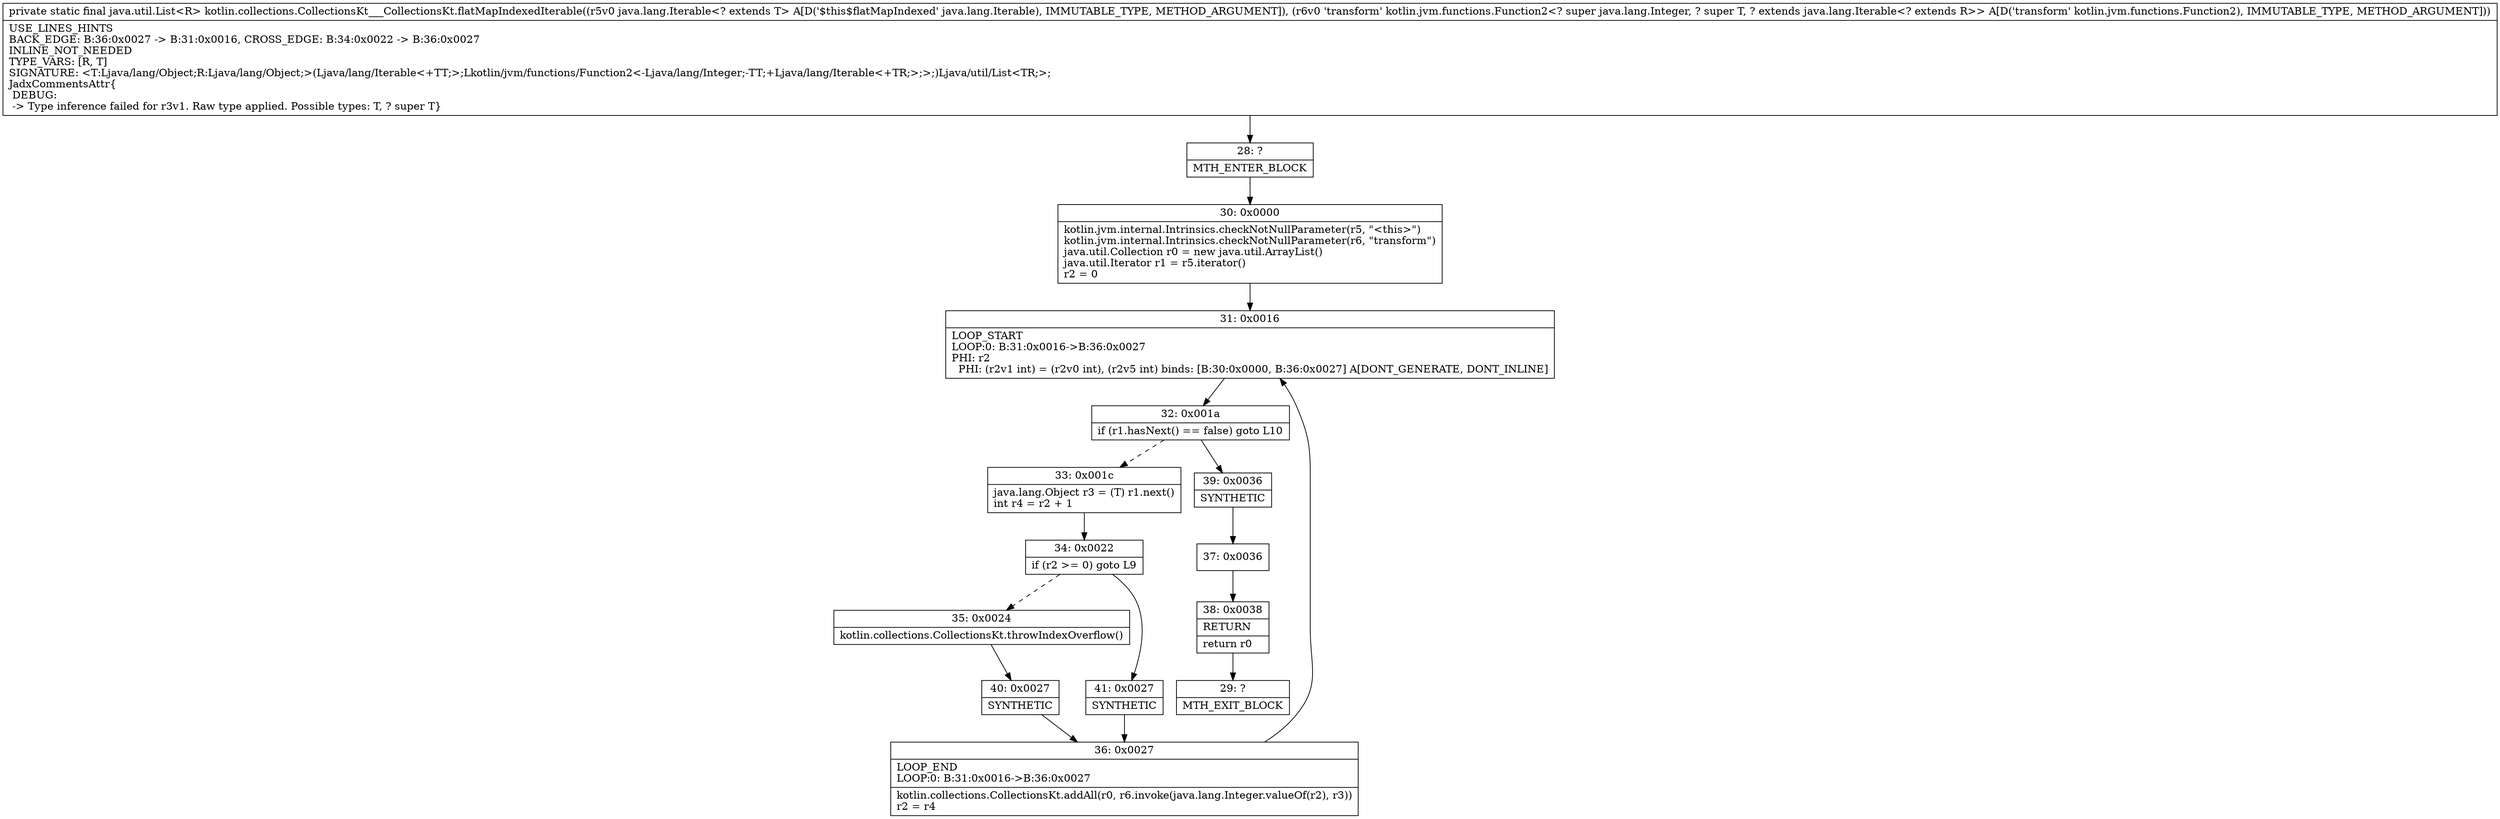 digraph "CFG forkotlin.collections.CollectionsKt___CollectionsKt.flatMapIndexedIterable(Ljava\/lang\/Iterable;Lkotlin\/jvm\/functions\/Function2;)Ljava\/util\/List;" {
Node_28 [shape=record,label="{28\:\ ?|MTH_ENTER_BLOCK\l}"];
Node_30 [shape=record,label="{30\:\ 0x0000|kotlin.jvm.internal.Intrinsics.checkNotNullParameter(r5, \"\<this\>\")\lkotlin.jvm.internal.Intrinsics.checkNotNullParameter(r6, \"transform\")\ljava.util.Collection r0 = new java.util.ArrayList()\ljava.util.Iterator r1 = r5.iterator()\lr2 = 0\l}"];
Node_31 [shape=record,label="{31\:\ 0x0016|LOOP_START\lLOOP:0: B:31:0x0016\-\>B:36:0x0027\lPHI: r2 \l  PHI: (r2v1 int) = (r2v0 int), (r2v5 int) binds: [B:30:0x0000, B:36:0x0027] A[DONT_GENERATE, DONT_INLINE]\l}"];
Node_32 [shape=record,label="{32\:\ 0x001a|if (r1.hasNext() == false) goto L10\l}"];
Node_33 [shape=record,label="{33\:\ 0x001c|java.lang.Object r3 = (T) r1.next()\lint r4 = r2 + 1\l}"];
Node_34 [shape=record,label="{34\:\ 0x0022|if (r2 \>= 0) goto L9\l}"];
Node_35 [shape=record,label="{35\:\ 0x0024|kotlin.collections.CollectionsKt.throwIndexOverflow()\l}"];
Node_40 [shape=record,label="{40\:\ 0x0027|SYNTHETIC\l}"];
Node_36 [shape=record,label="{36\:\ 0x0027|LOOP_END\lLOOP:0: B:31:0x0016\-\>B:36:0x0027\l|kotlin.collections.CollectionsKt.addAll(r0, r6.invoke(java.lang.Integer.valueOf(r2), r3))\lr2 = r4\l}"];
Node_41 [shape=record,label="{41\:\ 0x0027|SYNTHETIC\l}"];
Node_39 [shape=record,label="{39\:\ 0x0036|SYNTHETIC\l}"];
Node_37 [shape=record,label="{37\:\ 0x0036}"];
Node_38 [shape=record,label="{38\:\ 0x0038|RETURN\l|return r0\l}"];
Node_29 [shape=record,label="{29\:\ ?|MTH_EXIT_BLOCK\l}"];
MethodNode[shape=record,label="{private static final java.util.List\<R\> kotlin.collections.CollectionsKt___CollectionsKt.flatMapIndexedIterable((r5v0 java.lang.Iterable\<? extends T\> A[D('$this$flatMapIndexed' java.lang.Iterable), IMMUTABLE_TYPE, METHOD_ARGUMENT]), (r6v0 'transform' kotlin.jvm.functions.Function2\<? super java.lang.Integer, ? super T, ? extends java.lang.Iterable\<? extends R\>\> A[D('transform' kotlin.jvm.functions.Function2), IMMUTABLE_TYPE, METHOD_ARGUMENT]))  | USE_LINES_HINTS\lBACK_EDGE: B:36:0x0027 \-\> B:31:0x0016, CROSS_EDGE: B:34:0x0022 \-\> B:36:0x0027\lINLINE_NOT_NEEDED\lTYPE_VARS: [R, T]\lSIGNATURE: \<T:Ljava\/lang\/Object;R:Ljava\/lang\/Object;\>(Ljava\/lang\/Iterable\<+TT;\>;Lkotlin\/jvm\/functions\/Function2\<\-Ljava\/lang\/Integer;\-TT;+Ljava\/lang\/Iterable\<+TR;\>;\>;)Ljava\/util\/List\<TR;\>;\lJadxCommentsAttr\{\l DEBUG: \l \-\> Type inference failed for r3v1. Raw type applied. Possible types: T, ? super T\}\l}"];
MethodNode -> Node_28;Node_28 -> Node_30;
Node_30 -> Node_31;
Node_31 -> Node_32;
Node_32 -> Node_33[style=dashed];
Node_32 -> Node_39;
Node_33 -> Node_34;
Node_34 -> Node_35[style=dashed];
Node_34 -> Node_41;
Node_35 -> Node_40;
Node_40 -> Node_36;
Node_36 -> Node_31;
Node_41 -> Node_36;
Node_39 -> Node_37;
Node_37 -> Node_38;
Node_38 -> Node_29;
}

